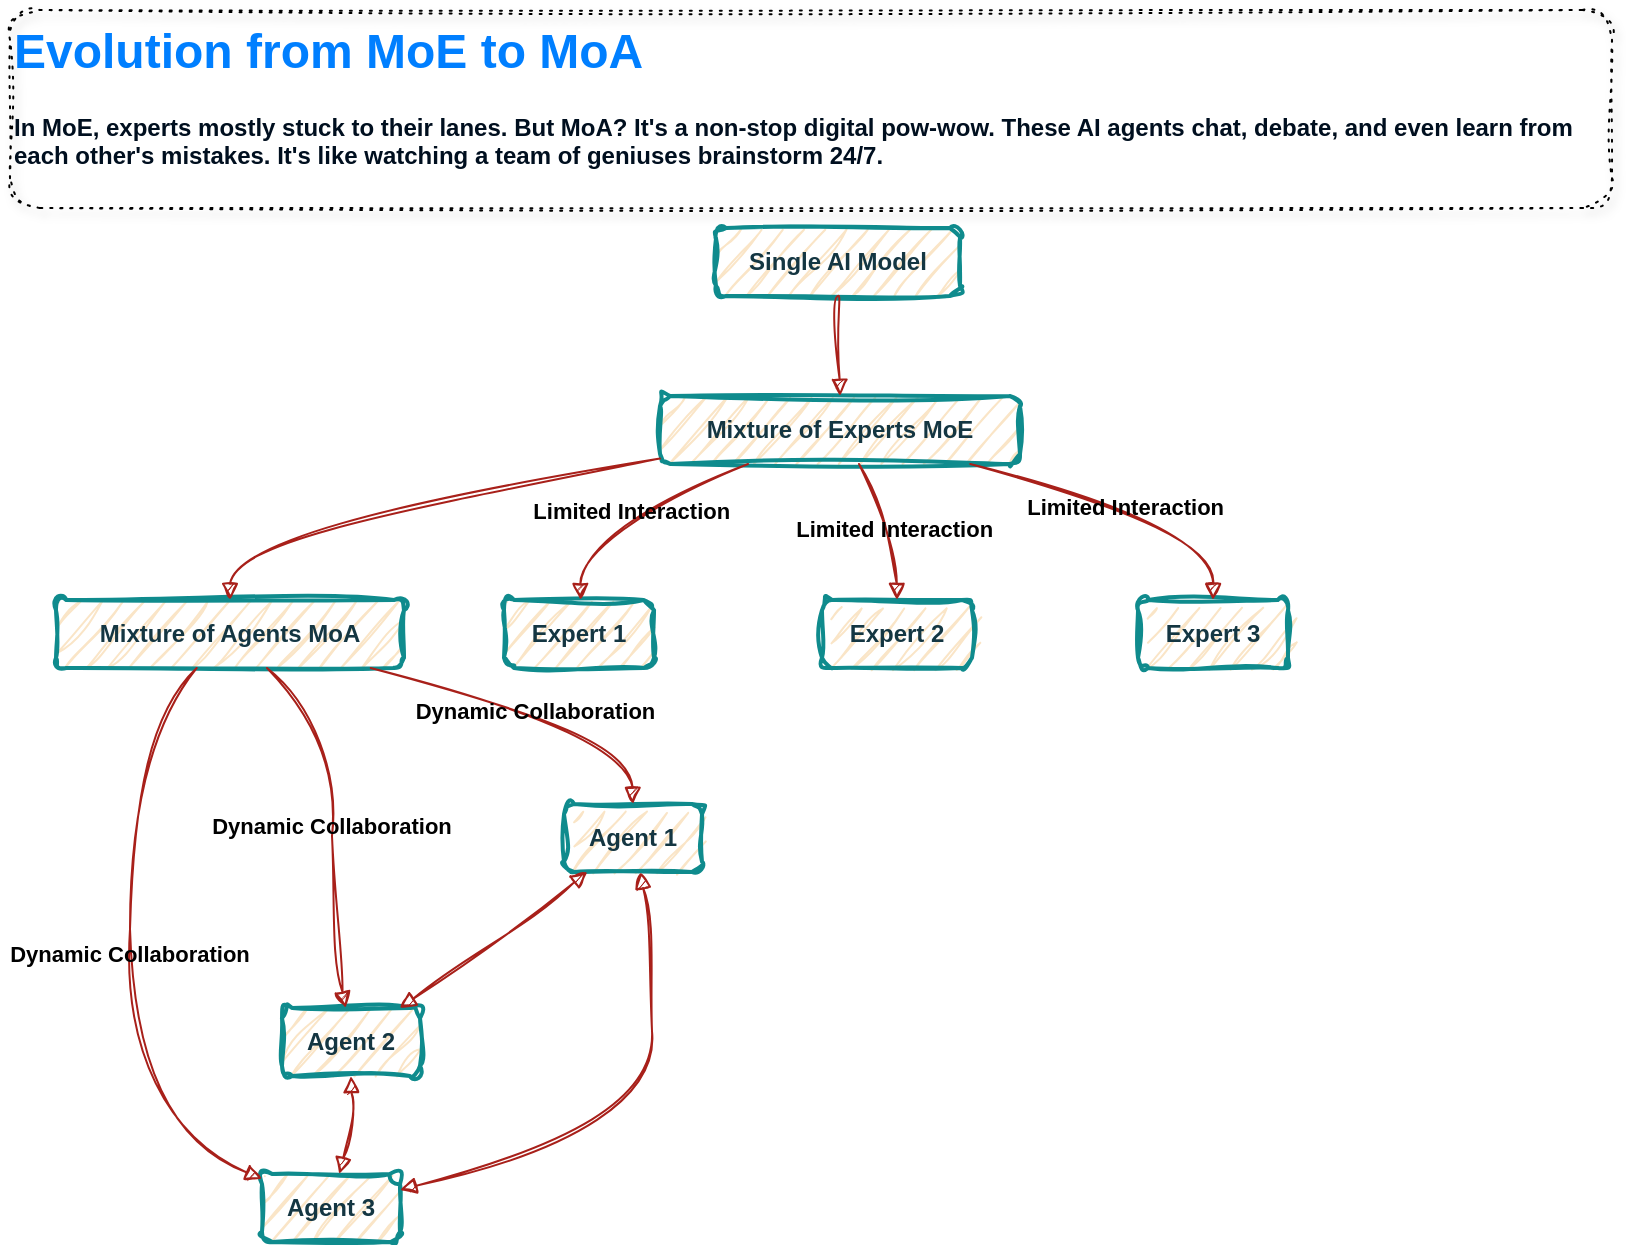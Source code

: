 <mxfile version="24.6.4" type="device">
  <diagram name="Page-1" id="mugQFW5fYwN22fQ7jYk0">
    <mxGraphModel dx="954" dy="674" grid="0" gridSize="10" guides="1" tooltips="1" connect="1" arrows="1" fold="1" page="1" pageScale="1" pageWidth="827" pageHeight="1169" background="#ffffff" math="0" shadow="0">
      <root>
        <mxCell id="0" />
        <mxCell id="1" parent="0" />
        <mxCell id="YK9RhLq_us5DaNqCvu9n-1" value="Single AI Model" style="whiteSpace=wrap;strokeWidth=2;rounded=1;labelBackgroundColor=none;fillColor=#FAE5C7;strokeColor=#0F8B8D;fontColor=#143642;fontStyle=1;sketch=1;curveFitting=1;jiggle=2;" vertex="1" parent="1">
          <mxGeometry x="362" y="113" width="122" height="34" as="geometry" />
        </mxCell>
        <mxCell id="YK9RhLq_us5DaNqCvu9n-2" value="Mixture of Experts MoE" style="whiteSpace=wrap;strokeWidth=2;rounded=1;labelBackgroundColor=none;fillColor=#FAE5C7;strokeColor=#0F8B8D;fontColor=#143642;fontStyle=1;sketch=1;curveFitting=1;jiggle=2;" vertex="1" parent="1">
          <mxGeometry x="334" y="197" width="180" height="34" as="geometry" />
        </mxCell>
        <mxCell id="YK9RhLq_us5DaNqCvu9n-3" value="Mixture of Agents MoA" style="whiteSpace=wrap;strokeWidth=2;rounded=1;labelBackgroundColor=none;fillColor=#FAE5C7;strokeColor=#0F8B8D;fontColor=#143642;fontStyle=1;sketch=1;curveFitting=1;jiggle=2;" vertex="1" parent="1">
          <mxGeometry x="32" y="299" width="174" height="34" as="geometry" />
        </mxCell>
        <mxCell id="YK9RhLq_us5DaNqCvu9n-4" value="Expert 1" style="whiteSpace=wrap;strokeWidth=2;rounded=1;labelBackgroundColor=none;fillColor=#FAE5C7;strokeColor=#0F8B8D;fontColor=#143642;fontStyle=1;sketch=1;curveFitting=1;jiggle=2;" vertex="1" parent="1">
          <mxGeometry x="256" y="299" width="75" height="34" as="geometry" />
        </mxCell>
        <mxCell id="YK9RhLq_us5DaNqCvu9n-5" value="Expert 2" style="whiteSpace=wrap;strokeWidth=2;rounded=1;labelBackgroundColor=none;fillColor=#FAE5C7;strokeColor=#0F8B8D;fontColor=#143642;fontStyle=1;sketch=1;curveFitting=1;jiggle=2;" vertex="1" parent="1">
          <mxGeometry x="415" y="299" width="75" height="34" as="geometry" />
        </mxCell>
        <mxCell id="YK9RhLq_us5DaNqCvu9n-6" value="Expert 3" style="whiteSpace=wrap;strokeWidth=2;rounded=1;labelBackgroundColor=none;fillColor=#FAE5C7;strokeColor=#0F8B8D;fontColor=#143642;fontStyle=1;sketch=1;curveFitting=1;jiggle=2;" vertex="1" parent="1">
          <mxGeometry x="573" y="299" width="75" height="34" as="geometry" />
        </mxCell>
        <mxCell id="YK9RhLq_us5DaNqCvu9n-7" value="Agent 1" style="whiteSpace=wrap;strokeWidth=2;rounded=1;labelBackgroundColor=none;fillColor=#FAE5C7;strokeColor=#0F8B8D;fontColor=#143642;fontStyle=1;sketch=1;curveFitting=1;jiggle=2;" vertex="1" parent="1">
          <mxGeometry x="286" y="401" width="69" height="34" as="geometry" />
        </mxCell>
        <mxCell id="YK9RhLq_us5DaNqCvu9n-8" value="Agent 2" style="whiteSpace=wrap;strokeWidth=2;rounded=1;labelBackgroundColor=none;fillColor=#FAE5C7;strokeColor=#0F8B8D;fontColor=#143642;fontStyle=1;sketch=1;curveFitting=1;jiggle=2;" vertex="1" parent="1">
          <mxGeometry x="145" y="503" width="69" height="34" as="geometry" />
        </mxCell>
        <mxCell id="YK9RhLq_us5DaNqCvu9n-9" value="Agent 3" style="whiteSpace=wrap;strokeWidth=2;rounded=1;labelBackgroundColor=none;fillColor=#FAE5C7;strokeColor=#0F8B8D;fontColor=#143642;fontStyle=1;sketch=1;curveFitting=1;jiggle=2;" vertex="1" parent="1">
          <mxGeometry x="135" y="586" width="69" height="34" as="geometry" />
        </mxCell>
        <mxCell id="YK9RhLq_us5DaNqCvu9n-10" value="" style="curved=1;startArrow=none;endArrow=block;exitX=0.5;exitY=0.99;entryX=0.5;entryY=-0.01;rounded=1;labelBackgroundColor=none;strokeColor=#A8201A;fontColor=default;fontStyle=1;sketch=1;curveFitting=1;jiggle=2;" edge="1" parent="1" source="YK9RhLq_us5DaNqCvu9n-1" target="YK9RhLq_us5DaNqCvu9n-2">
          <mxGeometry relative="1" as="geometry">
            <Array as="points" />
          </mxGeometry>
        </mxCell>
        <mxCell id="YK9RhLq_us5DaNqCvu9n-11" value="" style="curved=1;startArrow=none;endArrow=block;exitX=0;exitY=0.92;entryX=0.5;entryY=-0.01;rounded=1;labelBackgroundColor=none;strokeColor=#A8201A;fontColor=default;fontStyle=1;sketch=1;curveFitting=1;jiggle=2;" edge="1" parent="1" source="YK9RhLq_us5DaNqCvu9n-2" target="YK9RhLq_us5DaNqCvu9n-3">
          <mxGeometry relative="1" as="geometry">
            <Array as="points">
              <mxPoint x="119" y="264" />
            </Array>
          </mxGeometry>
        </mxCell>
        <mxCell id="YK9RhLq_us5DaNqCvu9n-12" value="Limited Interaction" style="curved=1;startArrow=none;endArrow=block;exitX=0.26;exitY=0.97;entryX=0.51;entryY=-0.01;rounded=1;labelBackgroundColor=none;strokeColor=#A8201A;fontColor=default;fontStyle=1;sketch=1;curveFitting=1;jiggle=2;" edge="1" parent="1" source="YK9RhLq_us5DaNqCvu9n-2" target="YK9RhLq_us5DaNqCvu9n-4">
          <mxGeometry relative="1" as="geometry">
            <Array as="points">
              <mxPoint x="294" y="264" />
            </Array>
          </mxGeometry>
        </mxCell>
        <mxCell id="YK9RhLq_us5DaNqCvu9n-13" value="Limited Interaction" style="curved=1;startArrow=none;endArrow=block;entryX=0.5;entryY=-0.01;rounded=1;labelBackgroundColor=none;strokeColor=#A8201A;fontColor=default;fontStyle=1;sketch=1;curveFitting=1;jiggle=2;" edge="1" parent="1" source="YK9RhLq_us5DaNqCvu9n-2" target="YK9RhLq_us5DaNqCvu9n-5">
          <mxGeometry relative="1" as="geometry">
            <Array as="points">
              <mxPoint x="452" y="264" />
            </Array>
          </mxGeometry>
        </mxCell>
        <mxCell id="YK9RhLq_us5DaNqCvu9n-14" value="Limited Interaction" style="curved=1;startArrow=none;endArrow=block;exitX=0.84;exitY=0.97;entryX=0.5;entryY=-0.01;rounded=1;labelBackgroundColor=none;strokeColor=#A8201A;fontColor=default;fontStyle=1;sketch=1;curveFitting=1;jiggle=2;" edge="1" parent="1" source="YK9RhLq_us5DaNqCvu9n-2" target="YK9RhLq_us5DaNqCvu9n-6">
          <mxGeometry relative="1" as="geometry">
            <Array as="points">
              <mxPoint x="611" y="264" />
            </Array>
          </mxGeometry>
        </mxCell>
        <mxCell id="YK9RhLq_us5DaNqCvu9n-15" value="Dynamic Collaboration" style="curved=1;startArrow=none;endArrow=block;exitX=0.88;exitY=0.97;entryX=0.5;entryY=-0.01;rounded=1;labelBackgroundColor=none;strokeColor=#A8201A;fontColor=default;fontStyle=1;sketch=1;curveFitting=1;jiggle=2;" edge="1" parent="1" source="YK9RhLq_us5DaNqCvu9n-3" target="YK9RhLq_us5DaNqCvu9n-7">
          <mxGeometry relative="1" as="geometry">
            <Array as="points">
              <mxPoint x="320" y="366" />
            </Array>
          </mxGeometry>
        </mxCell>
        <mxCell id="YK9RhLq_us5DaNqCvu9n-16" value="Dynamic Collaboration" style="curved=1;startArrow=none;endArrow=block;exitX=0.6;exitY=0.97;entryX=0.46;entryY=-0.01;rounded=1;labelBackgroundColor=none;strokeColor=#A8201A;fontColor=default;fontStyle=1;sketch=1;curveFitting=1;jiggle=2;" edge="1" parent="1" source="YK9RhLq_us5DaNqCvu9n-3" target="YK9RhLq_us5DaNqCvu9n-8">
          <mxGeometry relative="1" as="geometry">
            <Array as="points">
              <mxPoint x="170" y="366" />
              <mxPoint x="170" y="468" />
            </Array>
          </mxGeometry>
        </mxCell>
        <mxCell id="YK9RhLq_us5DaNqCvu9n-17" value="Dynamic Collaboration" style="curved=1;startArrow=none;endArrow=block;exitX=0.41;exitY=0.97;entryX=0;entryY=0.07;rounded=1;labelBackgroundColor=none;strokeColor=#A8201A;fontColor=default;fontStyle=1;sketch=1;curveFitting=1;jiggle=2;" edge="1" parent="1" source="YK9RhLq_us5DaNqCvu9n-3" target="YK9RhLq_us5DaNqCvu9n-9">
          <mxGeometry relative="1" as="geometry">
            <Array as="points">
              <mxPoint x="69" y="366" />
              <mxPoint x="69" y="561" />
            </Array>
          </mxGeometry>
        </mxCell>
        <mxCell id="YK9RhLq_us5DaNqCvu9n-18" value="" style="curved=1;startArrow=block;endArrow=block;exitX=0.19;exitY=0.97;entryX=0.86;entryY=-0.01;rounded=1;labelBackgroundColor=none;strokeColor=#A8201A;fontColor=default;fontStyle=1;sketch=1;curveFitting=1;jiggle=2;" edge="1" parent="1" source="YK9RhLq_us5DaNqCvu9n-7" target="YK9RhLq_us5DaNqCvu9n-8">
          <mxGeometry relative="1" as="geometry">
            <Array as="points">
              <mxPoint x="255" y="468" />
            </Array>
          </mxGeometry>
        </mxCell>
        <mxCell id="YK9RhLq_us5DaNqCvu9n-19" value="" style="curved=1;startArrow=block;endArrow=block;exitX=0.5;exitY=0.97;entryX=0.56;entryY=0;rounded=1;labelBackgroundColor=none;strokeColor=#A8201A;fontColor=default;fontStyle=1;sketch=1;curveFitting=1;jiggle=2;" edge="1" parent="1" source="YK9RhLq_us5DaNqCvu9n-8" target="YK9RhLq_us5DaNqCvu9n-9">
          <mxGeometry relative="1" as="geometry">
            <Array as="points">
              <mxPoint x="180" y="561" />
            </Array>
          </mxGeometry>
        </mxCell>
        <mxCell id="YK9RhLq_us5DaNqCvu9n-20" value="" style="curved=1;startArrow=block;endArrow=block;exitX=1.01;exitY=0.23;entryX=0.55;entryY=0.97;rounded=1;labelBackgroundColor=none;strokeColor=#A8201A;fontColor=default;fontStyle=1;sketch=1;curveFitting=1;jiggle=2;" edge="1" parent="1" source="YK9RhLq_us5DaNqCvu9n-9" target="YK9RhLq_us5DaNqCvu9n-7">
          <mxGeometry relative="1" as="geometry">
            <Array as="points">
              <mxPoint x="330" y="561" />
              <mxPoint x="330" y="468" />
            </Array>
          </mxGeometry>
        </mxCell>
        <mxCell id="YK9RhLq_us5DaNqCvu9n-21" value="&lt;h1 style=&quot;margin-top: 0px;&quot;&gt;&lt;font color=&quot;#007fff&quot;&gt;Evolution from MoE to MoA&lt;/font&gt;&lt;/h1&gt;&lt;p style=&quot;&quot;&gt;&lt;span style=&quot;background-color: initial;&quot;&gt;&lt;font face=&quot;Helvetica&quot; color=&quot;#000f1f&quot;&gt;&lt;b style=&quot;&quot;&gt;In MoE, experts mostly stuck to their lanes. But MoA? It&#39;s a non-stop digital pow-wow. These AI agents chat, debate, and even learn from each other&#39;s mistakes. It&#39;s like watching a team of geniuses brainstorm 24/7.&lt;/b&gt;&lt;/font&gt;&lt;/span&gt;&lt;/p&gt;" style="text;html=1;whiteSpace=wrap;overflow=hidden;rounded=1;fillColor=none;strokeColor=default;dashed=1;dashPattern=1 4;glass=1;shadow=1;sketch=1;curveFitting=1;jiggle=2;" vertex="1" parent="1">
          <mxGeometry x="9" y="4" width="801" height="99" as="geometry" />
        </mxCell>
      </root>
    </mxGraphModel>
  </diagram>
</mxfile>
